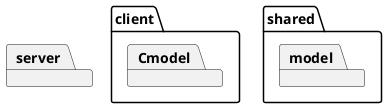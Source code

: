 @startuml
'https://plantuml.com/class-diagram

package server

package client {
    package Cmodel
}

package shared {
    package model
}

@enduml